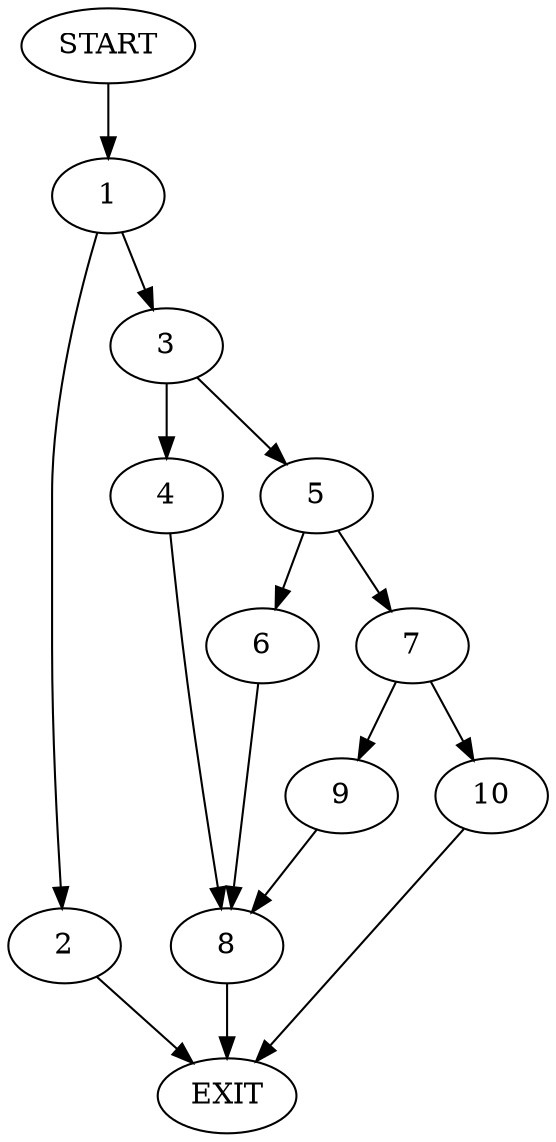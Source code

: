 digraph {
0 [label="START"]
11 [label="EXIT"]
0 -> 1
1 -> 2
1 -> 3
3 -> 4
3 -> 5
2 -> 11
5 -> 6
5 -> 7
4 -> 8
8 -> 11
6 -> 8
7 -> 9
7 -> 10
9 -> 8
10 -> 11
}
